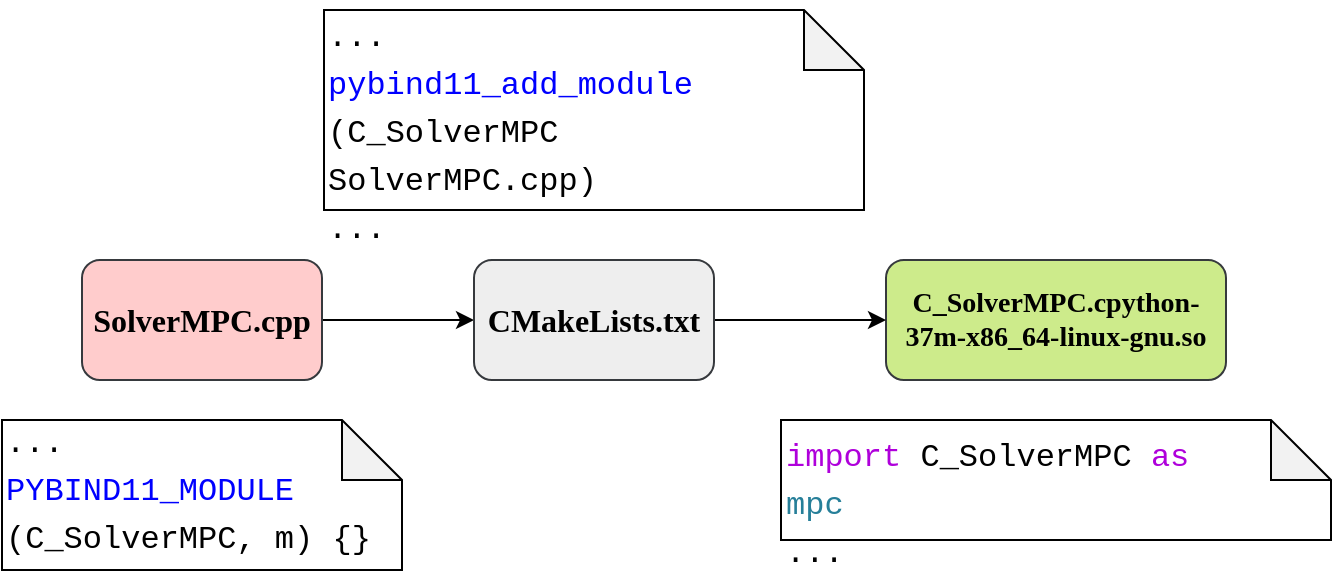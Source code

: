 <mxfile scale="2" border="0">
    <diagram id="rrjlNG450EwHesaG40al" name="第 1 页">
        <mxGraphModel dx="761" dy="539" grid="1" gridSize="10" guides="1" tooltips="1" connect="1" arrows="1" fold="1" page="1" pageScale="1" pageWidth="827" pageHeight="1169" math="1" shadow="0">
            <root>
                <mxCell id="0"/>
                <mxCell id="1" parent="0"/>
                <mxCell id="20" value="" style="edgeStyle=none;html=1;fontFamily=Times New Roman;fontSize=16;fontColor=#000000;" parent="1" source="2" target="19" edge="1">
                    <mxGeometry relative="1" as="geometry"/>
                </mxCell>
                <mxCell id="2" value="SolverMPC.cpp" style="rounded=1;whiteSpace=wrap;html=1;fontFamily=Times New Roman;fontSize=16;fontStyle=1;fillColor=#ffcccc;strokeColor=#36393d;" parent="1" vertex="1">
                    <mxGeometry x="128" y="240" width="120" height="60" as="geometry"/>
                </mxCell>
                <mxCell id="4" value="C_SolverMPC.cpython-37m-x86_64-linux-gnu.so" style="whiteSpace=wrap;html=1;rounded=1;fontFamily=Times New Roman;fontSize=14;fontStyle=1;fillColor=#cdeb8b;strokeColor=#36393d;" parent="1" vertex="1">
                    <mxGeometry x="530" y="240" width="170" height="60" as="geometry"/>
                </mxCell>
                <mxCell id="21" style="edgeStyle=none;html=1;entryX=0;entryY=0.5;entryDx=0;entryDy=0;fontFamily=Times New Roman;fontSize=16;fontColor=#000000;" parent="1" source="19" target="4" edge="1">
                    <mxGeometry relative="1" as="geometry"/>
                </mxCell>
                <mxCell id="19" value="&lt;font style=&quot;font-size: 16px&quot;&gt;CMakeLists.txt&lt;/font&gt;" style="whiteSpace=wrap;html=1;fontSize=16;fontFamily=Times New Roman;rounded=1;fontStyle=1;fillColor=#eeeeee;strokeColor=#36393d;" parent="1" vertex="1">
                    <mxGeometry x="324" y="240" width="120" height="60" as="geometry"/>
                </mxCell>
                <mxCell id="22" value="" style="group" vertex="1" connectable="0" parent="1">
                    <mxGeometry x="249" y="110" width="270" height="110" as="geometry"/>
                </mxCell>
                <mxCell id="11" value="&lt;div style=&quot;font-family: consolas, &amp;quot;courier new&amp;quot;, monospace, &amp;quot;droid sans mono&amp;quot;, monospace, monospace; font-weight: normal; font-size: 16px; line-height: 24px;&quot;&gt;&lt;div style=&quot;font-size: 16px&quot;&gt;&lt;span style=&quot;font-size: 16px&quot;&gt;...&lt;/span&gt;&lt;/div&gt;&lt;div style=&quot;color: rgb(0 , 0 , 0) ; font-size: 16px&quot;&gt;&lt;span style=&quot;color: rgb(0 , 0 , 255) ; font-size: 16px&quot;&gt;pybind11_add_module&lt;/span&gt;&lt;/div&gt;&lt;div style=&quot;color: rgb(0 , 0 , 0) ; font-size: 16px&quot;&gt;&lt;span style=&quot;font-family: &amp;quot;consolas&amp;quot; , &amp;quot;courier new&amp;quot; , monospace , &amp;quot;droid sans mono&amp;quot; , monospace , monospace ; font-size: 16px&quot;&gt;(&lt;/span&gt;C_SolverMPC SolverMPC.cpp)&lt;/div&gt;&lt;div style=&quot;color: rgb(0 , 0 , 0) ; font-size: 16px&quot;&gt;...&lt;/div&gt;&lt;/div&gt;" style="text;whiteSpace=wrap;html=1;fontSize=16;fontFamily=Times New Roman;labelBackgroundColor=none;" parent="22" vertex="1">
                    <mxGeometry width="250" height="110" as="geometry"/>
                </mxCell>
                <mxCell id="16" value="" style="shape=note;whiteSpace=wrap;html=1;backgroundOutline=1;darkOpacity=0.05;fontFamily=Times New Roman;fontSize=16;fontColor=#000000;fillColor=none;labelBackgroundColor=none;" parent="22" vertex="1">
                    <mxGeometry y="5" width="270" height="100" as="geometry"/>
                </mxCell>
                <mxCell id="24" value="" style="group" vertex="1" connectable="0" parent="1">
                    <mxGeometry x="477.5" y="320" width="275" height="60" as="geometry"/>
                </mxCell>
                <mxCell id="14" value="" style="shape=note;whiteSpace=wrap;html=1;backgroundOutline=1;darkOpacity=0.05;fontFamily=Times New Roman;fontSize=16;fillColor=none;" parent="24" vertex="1">
                    <mxGeometry width="275" height="60" as="geometry"/>
                </mxCell>
                <mxCell id="12" value="&lt;div style=&quot;font-family: consolas, &amp;quot;courier new&amp;quot;, monospace, &amp;quot;droid sans mono&amp;quot;, monospace, monospace; font-weight: normal; font-size: 16px; line-height: 24px;&quot;&gt;&lt;div style=&quot;color: rgb(0 , 0 , 0) ; font-size: 16px&quot;&gt;&lt;span style=&quot;color: rgb(175 , 0 , 219) ; font-size: 16px&quot;&gt;import&lt;/span&gt;&lt;span style=&quot;color: rgb(0 , 0 , 0) ; font-size: 16px&quot;&gt;&amp;nbsp;C_SolverMPC &lt;/span&gt;&lt;span style=&quot;color: rgb(175 , 0 , 219) ; font-size: 16px&quot;&gt;as&lt;/span&gt;&lt;span style=&quot;color: rgb(0 , 0 , 0) ; font-size: 16px&quot;&gt; &lt;/span&gt;&lt;span style=&quot;color: rgb(38 , 127 , 153) ; font-size: 16px&quot;&gt;mpc&lt;/span&gt;&lt;/div&gt;&lt;div style=&quot;font-size: 16px&quot;&gt;&lt;span style=&quot;font-size: 16px&quot;&gt;...&lt;/span&gt;&lt;/div&gt;&lt;/div&gt;" style="text;whiteSpace=wrap;html=1;fontSize=16;fontFamily=Times New Roman;labelBackgroundColor=none;" parent="24" vertex="1">
                    <mxGeometry width="230" height="60" as="geometry"/>
                </mxCell>
                <mxCell id="25" value="" style="group" vertex="1" connectable="0" parent="1">
                    <mxGeometry x="88" y="315" width="200" height="80" as="geometry"/>
                </mxCell>
                <mxCell id="3" value="&lt;div style=&quot;font-family: consolas, &amp;quot;courier new&amp;quot;, monospace, &amp;quot;droid sans mono&amp;quot;, monospace, monospace; font-size: 16px; line-height: 24px;&quot;&gt;&lt;div style=&quot;font-size: 16px&quot;&gt;&lt;span style=&quot;font-size: 16px&quot;&gt;...&lt;/span&gt;&lt;/div&gt;&lt;div style=&quot;font-size: 16px&quot;&gt;&lt;span style=&quot;color: rgb(0 , 0 , 255) ; font-size: 16px&quot;&gt;PYBIND11_MODULE&lt;/span&gt;&lt;/div&gt;&lt;div style=&quot;font-size: 16px&quot;&gt;(C_SolverMPC, m) {}&lt;/div&gt;&lt;/div&gt;" style="text;html=1;align=left;verticalAlign=middle;resizable=0;points=[];autosize=1;strokeColor=none;fillColor=none;fontSize=16;labelBackgroundColor=none;" parent="25" vertex="1">
                    <mxGeometry width="200" height="80" as="geometry"/>
                </mxCell>
                <mxCell id="13" value="" style="shape=note;whiteSpace=wrap;html=1;backgroundOutline=1;darkOpacity=0.05;fontFamily=Times New Roman;fontSize=16;fillColor=none;" parent="25" vertex="1">
                    <mxGeometry y="5" width="200" height="75" as="geometry"/>
                </mxCell>
            </root>
        </mxGraphModel>
    </diagram>
</mxfile>